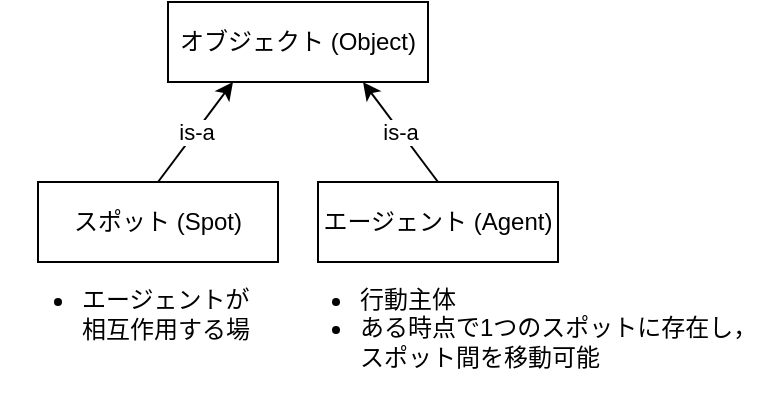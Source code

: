 <mxfile>
    <diagram id="vQqo-izhhF5hLRTf01V8" name="ページ1">
        <mxGraphModel dx="676" dy="570" grid="1" gridSize="10" guides="1" tooltips="1" connect="1" arrows="1" fold="1" page="1" pageScale="1" pageWidth="827" pageHeight="1169" background="none" math="0" shadow="0">
            <root>
                <mxCell id="0"/>
                <mxCell id="1" parent="0"/>
                <mxCell id="2" value="オブジェクト (Object)" style="rounded=0;whiteSpace=wrap;html=1;fillColor=none;" parent="1" vertex="1">
                    <mxGeometry x="275" y="30" width="130" height="40" as="geometry"/>
                </mxCell>
                <mxCell id="3" value="エージェント (Agent)" style="rounded=0;whiteSpace=wrap;html=1;fillColor=none;" parent="1" vertex="1">
                    <mxGeometry x="350" y="120" width="120" height="40" as="geometry"/>
                </mxCell>
                <mxCell id="4" value="スポット (Spot)" style="rounded=0;whiteSpace=wrap;html=1;fillColor=none;" parent="1" vertex="1">
                    <mxGeometry x="210" y="120" width="120" height="40" as="geometry"/>
                </mxCell>
                <mxCell id="15" value="&lt;ul style=&quot;text-align: left&quot;&gt;&lt;li&gt;行動主体&lt;/li&gt;&lt;li&gt;ある時点で1つのスポットに存在し，スポット間を移動可能&lt;/li&gt;&lt;/ul&gt;" style="text;html=1;strokeColor=none;fillColor=none;align=center;verticalAlign=middle;whiteSpace=wrap;rounded=0;" parent="1" vertex="1">
                    <mxGeometry x="330" y="168" width="247" height="50" as="geometry"/>
                </mxCell>
                <mxCell id="16" value="&lt;ul style=&quot;text-align: left&quot;&gt;&lt;li&gt;エージェントが相互作用する場&lt;/li&gt;&lt;/ul&gt;" style="text;html=1;strokeColor=none;fillColor=none;align=center;verticalAlign=middle;whiteSpace=wrap;rounded=0;" parent="1" vertex="1">
                    <mxGeometry x="191" y="161" width="130" height="50" as="geometry"/>
                </mxCell>
                <mxCell id="17" value="" style="endArrow=classic;html=1;entryX=0.25;entryY=1;entryDx=0;entryDy=0;" parent="1" target="2" edge="1">
                    <mxGeometry relative="1" as="geometry">
                        <mxPoint x="270" y="120" as="sourcePoint"/>
                        <mxPoint x="280" y="50" as="targetPoint"/>
                    </mxGeometry>
                </mxCell>
                <mxCell id="18" value="is-a" style="edgeLabel;resizable=0;html=1;align=center;verticalAlign=middle;labelBackgroundColor=#FFFFFF;" parent="17" connectable="0" vertex="1">
                    <mxGeometry relative="1" as="geometry"/>
                </mxCell>
                <mxCell id="22" value="" style="endArrow=classic;html=1;entryX=0.75;entryY=1;entryDx=0;entryDy=0;exitX=0.5;exitY=0;exitDx=0;exitDy=0;" parent="1" source="3" target="2" edge="1">
                    <mxGeometry relative="1" as="geometry">
                        <mxPoint x="280" y="130" as="sourcePoint"/>
                        <mxPoint x="320" y="80" as="targetPoint"/>
                    </mxGeometry>
                </mxCell>
                <mxCell id="23" value="is-a" style="edgeLabel;resizable=0;html=1;align=center;verticalAlign=middle;labelBackgroundColor=#FFFFFF;" parent="22" connectable="0" vertex="1">
                    <mxGeometry relative="1" as="geometry"/>
                </mxCell>
            </root>
        </mxGraphModel>
    </diagram>
</mxfile>
